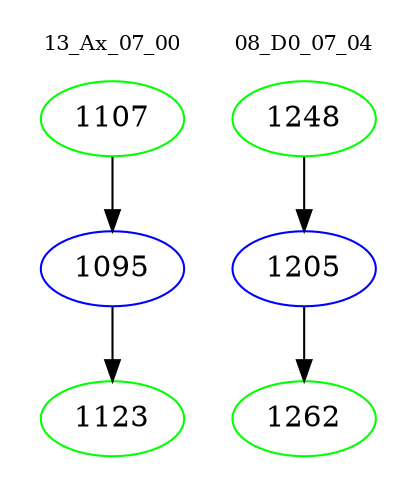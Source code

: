 digraph{
subgraph cluster_0 {
color = white
label = "13_Ax_07_00";
fontsize=10;
T0_1107 [label="1107", color="green"]
T0_1107 -> T0_1095 [color="black"]
T0_1095 [label="1095", color="blue"]
T0_1095 -> T0_1123 [color="black"]
T0_1123 [label="1123", color="green"]
}
subgraph cluster_1 {
color = white
label = "08_D0_07_04";
fontsize=10;
T1_1248 [label="1248", color="green"]
T1_1248 -> T1_1205 [color="black"]
T1_1205 [label="1205", color="blue"]
T1_1205 -> T1_1262 [color="black"]
T1_1262 [label="1262", color="green"]
}
}
